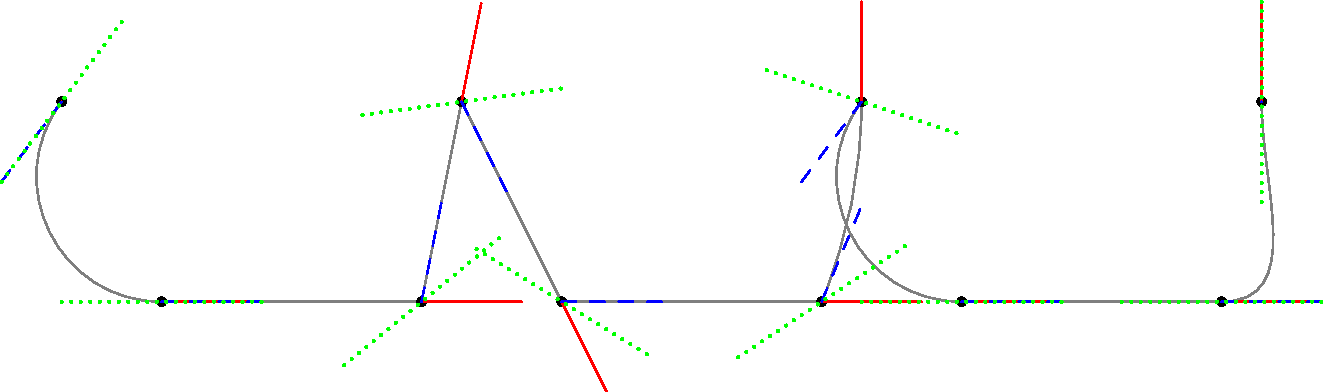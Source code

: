 // Author: John Bowman
pair[] z=new pair[10]; 
z[0]=(0,100); z[1]=(50,0); z[2]=(180,0); 
for(int n=3; n <= 9; ++n) 
  z[n]=z[n-3]+(200,0); 
path p=z[0]..z[1]---z[2]---z[3] 
&z[3]..z[4]--z[5]::{up}z[6] 
&z[6]::z[7]---z[8]..{up}z[9]; 
defaultpen(linewidth(0.8));
draw(p, grey); 
dot(p); 

real len=50;
for(int i = 0; i < z.length; ++i) {
  pair z=point(p,i);
  draw(z--z+len*dir(p,i,-1),red);
  draw(z--z+len*dir(p,i,1),blue+dashed);
  draw(z-len*dir(p,i)--z+len*dir(p,i),green+Dotted(defaultpen()));
}